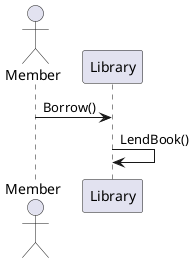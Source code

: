 @startuml Sequence

actor Member
Participant Library

Member -> Library : Borrow()
Library -> Library : LendBook()

@enduml